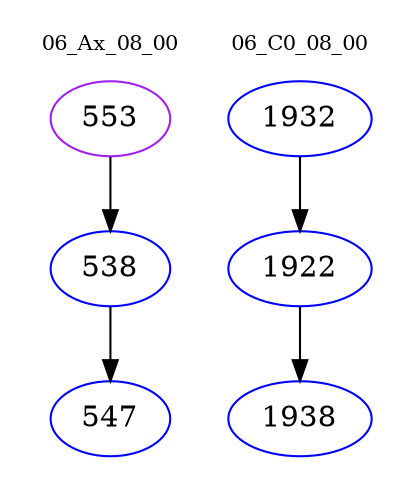 digraph{
subgraph cluster_0 {
color = white
label = "06_Ax_08_00";
fontsize=10;
T0_553 [label="553", color="purple"]
T0_553 -> T0_538 [color="black"]
T0_538 [label="538", color="blue"]
T0_538 -> T0_547 [color="black"]
T0_547 [label="547", color="blue"]
}
subgraph cluster_1 {
color = white
label = "06_C0_08_00";
fontsize=10;
T1_1932 [label="1932", color="blue"]
T1_1932 -> T1_1922 [color="black"]
T1_1922 [label="1922", color="blue"]
T1_1922 -> T1_1938 [color="black"]
T1_1938 [label="1938", color="blue"]
}
}
